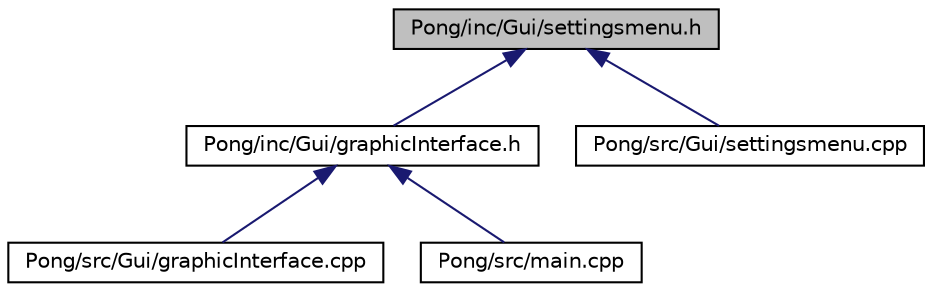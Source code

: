 digraph "Pong/inc/Gui/settingsmenu.h"
{
 // LATEX_PDF_SIZE
  edge [fontname="Helvetica",fontsize="10",labelfontname="Helvetica",labelfontsize="10"];
  node [fontname="Helvetica",fontsize="10",shape=record];
  Node1 [label="Pong/inc/Gui/settingsmenu.h",height=0.2,width=0.4,color="black", fillcolor="grey75", style="filled", fontcolor="black",tooltip=" "];
  Node1 -> Node2 [dir="back",color="midnightblue",fontsize="10",style="solid",fontname="Helvetica"];
  Node2 [label="Pong/inc/Gui/graphicInterface.h",height=0.2,width=0.4,color="black", fillcolor="white", style="filled",URL="$graphic_interface_8h.html",tooltip=" "];
  Node2 -> Node3 [dir="back",color="midnightblue",fontsize="10",style="solid",fontname="Helvetica"];
  Node3 [label="Pong/src/Gui/graphicInterface.cpp",height=0.2,width=0.4,color="black", fillcolor="white", style="filled",URL="$graphic_interface_8cpp.html",tooltip=" "];
  Node2 -> Node4 [dir="back",color="midnightblue",fontsize="10",style="solid",fontname="Helvetica"];
  Node4 [label="Pong/src/main.cpp",height=0.2,width=0.4,color="black", fillcolor="white", style="filled",URL="$_pong_2src_2main_8cpp.html",tooltip=" "];
  Node1 -> Node5 [dir="back",color="midnightblue",fontsize="10",style="solid",fontname="Helvetica"];
  Node5 [label="Pong/src/Gui/settingsmenu.cpp",height=0.2,width=0.4,color="black", fillcolor="white", style="filled",URL="$settingsmenu_8cpp.html",tooltip=" "];
}
